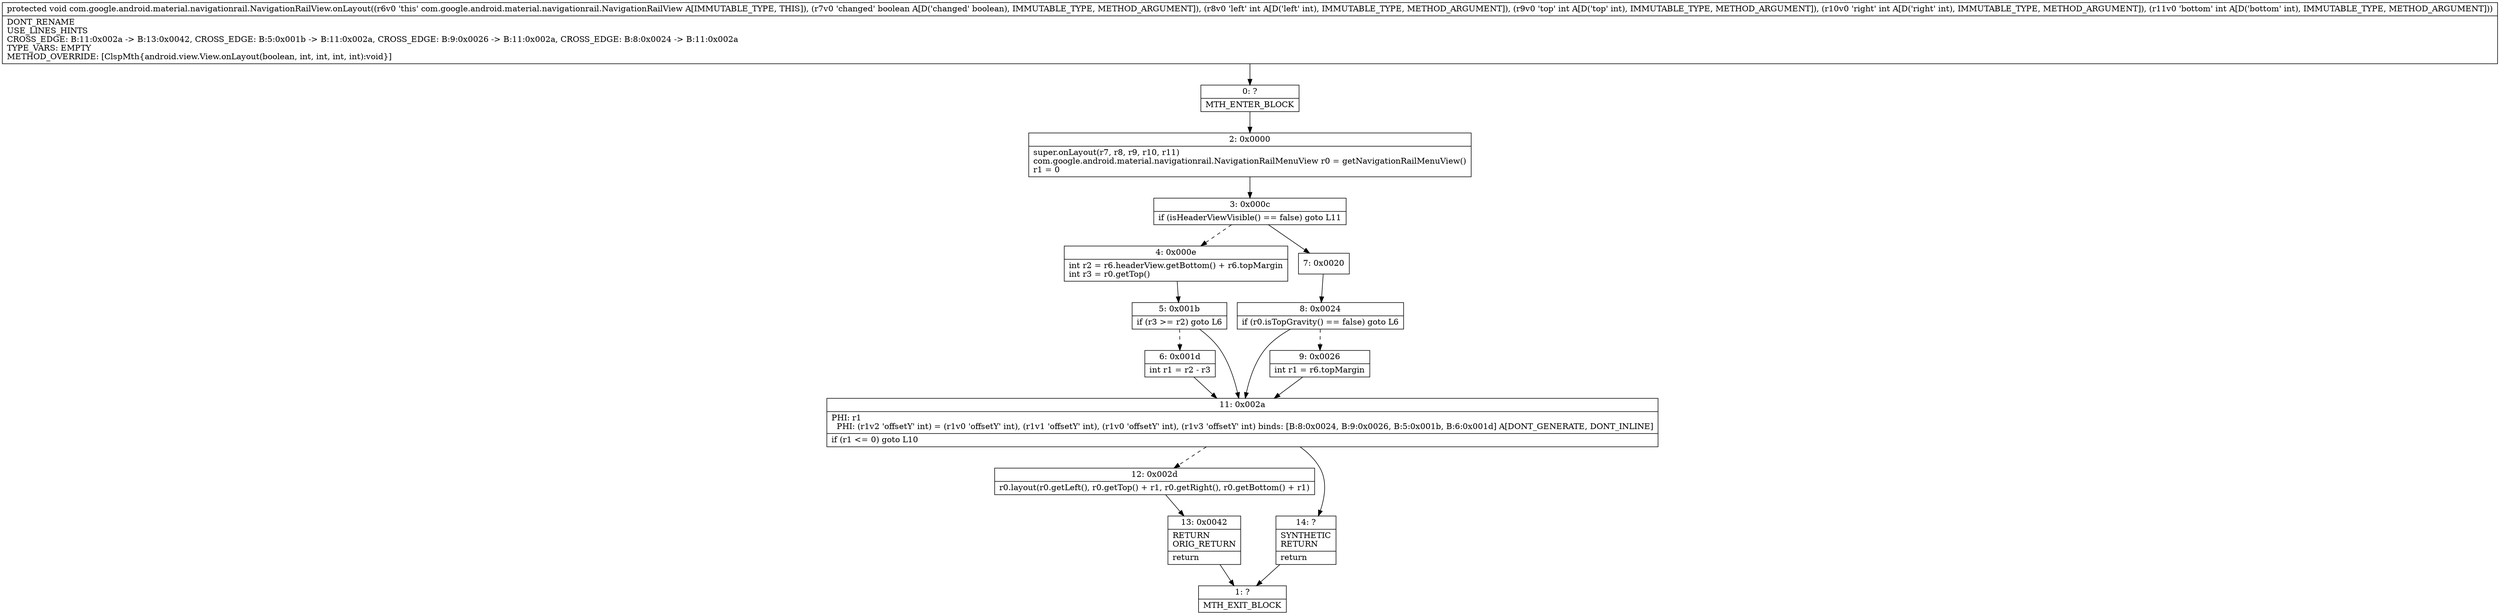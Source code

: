 digraph "CFG forcom.google.android.material.navigationrail.NavigationRailView.onLayout(ZIIII)V" {
Node_0 [shape=record,label="{0\:\ ?|MTH_ENTER_BLOCK\l}"];
Node_2 [shape=record,label="{2\:\ 0x0000|super.onLayout(r7, r8, r9, r10, r11)\lcom.google.android.material.navigationrail.NavigationRailMenuView r0 = getNavigationRailMenuView()\lr1 = 0\l}"];
Node_3 [shape=record,label="{3\:\ 0x000c|if (isHeaderViewVisible() == false) goto L11\l}"];
Node_4 [shape=record,label="{4\:\ 0x000e|int r2 = r6.headerView.getBottom() + r6.topMargin\lint r3 = r0.getTop()\l}"];
Node_5 [shape=record,label="{5\:\ 0x001b|if (r3 \>= r2) goto L6\l}"];
Node_6 [shape=record,label="{6\:\ 0x001d|int r1 = r2 \- r3\l}"];
Node_11 [shape=record,label="{11\:\ 0x002a|PHI: r1 \l  PHI: (r1v2 'offsetY' int) = (r1v0 'offsetY' int), (r1v1 'offsetY' int), (r1v0 'offsetY' int), (r1v3 'offsetY' int) binds: [B:8:0x0024, B:9:0x0026, B:5:0x001b, B:6:0x001d] A[DONT_GENERATE, DONT_INLINE]\l|if (r1 \<= 0) goto L10\l}"];
Node_12 [shape=record,label="{12\:\ 0x002d|r0.layout(r0.getLeft(), r0.getTop() + r1, r0.getRight(), r0.getBottom() + r1)\l}"];
Node_13 [shape=record,label="{13\:\ 0x0042|RETURN\lORIG_RETURN\l|return\l}"];
Node_1 [shape=record,label="{1\:\ ?|MTH_EXIT_BLOCK\l}"];
Node_14 [shape=record,label="{14\:\ ?|SYNTHETIC\lRETURN\l|return\l}"];
Node_7 [shape=record,label="{7\:\ 0x0020}"];
Node_8 [shape=record,label="{8\:\ 0x0024|if (r0.isTopGravity() == false) goto L6\l}"];
Node_9 [shape=record,label="{9\:\ 0x0026|int r1 = r6.topMargin\l}"];
MethodNode[shape=record,label="{protected void com.google.android.material.navigationrail.NavigationRailView.onLayout((r6v0 'this' com.google.android.material.navigationrail.NavigationRailView A[IMMUTABLE_TYPE, THIS]), (r7v0 'changed' boolean A[D('changed' boolean), IMMUTABLE_TYPE, METHOD_ARGUMENT]), (r8v0 'left' int A[D('left' int), IMMUTABLE_TYPE, METHOD_ARGUMENT]), (r9v0 'top' int A[D('top' int), IMMUTABLE_TYPE, METHOD_ARGUMENT]), (r10v0 'right' int A[D('right' int), IMMUTABLE_TYPE, METHOD_ARGUMENT]), (r11v0 'bottom' int A[D('bottom' int), IMMUTABLE_TYPE, METHOD_ARGUMENT]))  | DONT_RENAME\lUSE_LINES_HINTS\lCROSS_EDGE: B:11:0x002a \-\> B:13:0x0042, CROSS_EDGE: B:5:0x001b \-\> B:11:0x002a, CROSS_EDGE: B:9:0x0026 \-\> B:11:0x002a, CROSS_EDGE: B:8:0x0024 \-\> B:11:0x002a\lTYPE_VARS: EMPTY\lMETHOD_OVERRIDE: [ClspMth\{android.view.View.onLayout(boolean, int, int, int, int):void\}]\l}"];
MethodNode -> Node_0;Node_0 -> Node_2;
Node_2 -> Node_3;
Node_3 -> Node_4[style=dashed];
Node_3 -> Node_7;
Node_4 -> Node_5;
Node_5 -> Node_6[style=dashed];
Node_5 -> Node_11;
Node_6 -> Node_11;
Node_11 -> Node_12[style=dashed];
Node_11 -> Node_14;
Node_12 -> Node_13;
Node_13 -> Node_1;
Node_14 -> Node_1;
Node_7 -> Node_8;
Node_8 -> Node_9[style=dashed];
Node_8 -> Node_11;
Node_9 -> Node_11;
}

